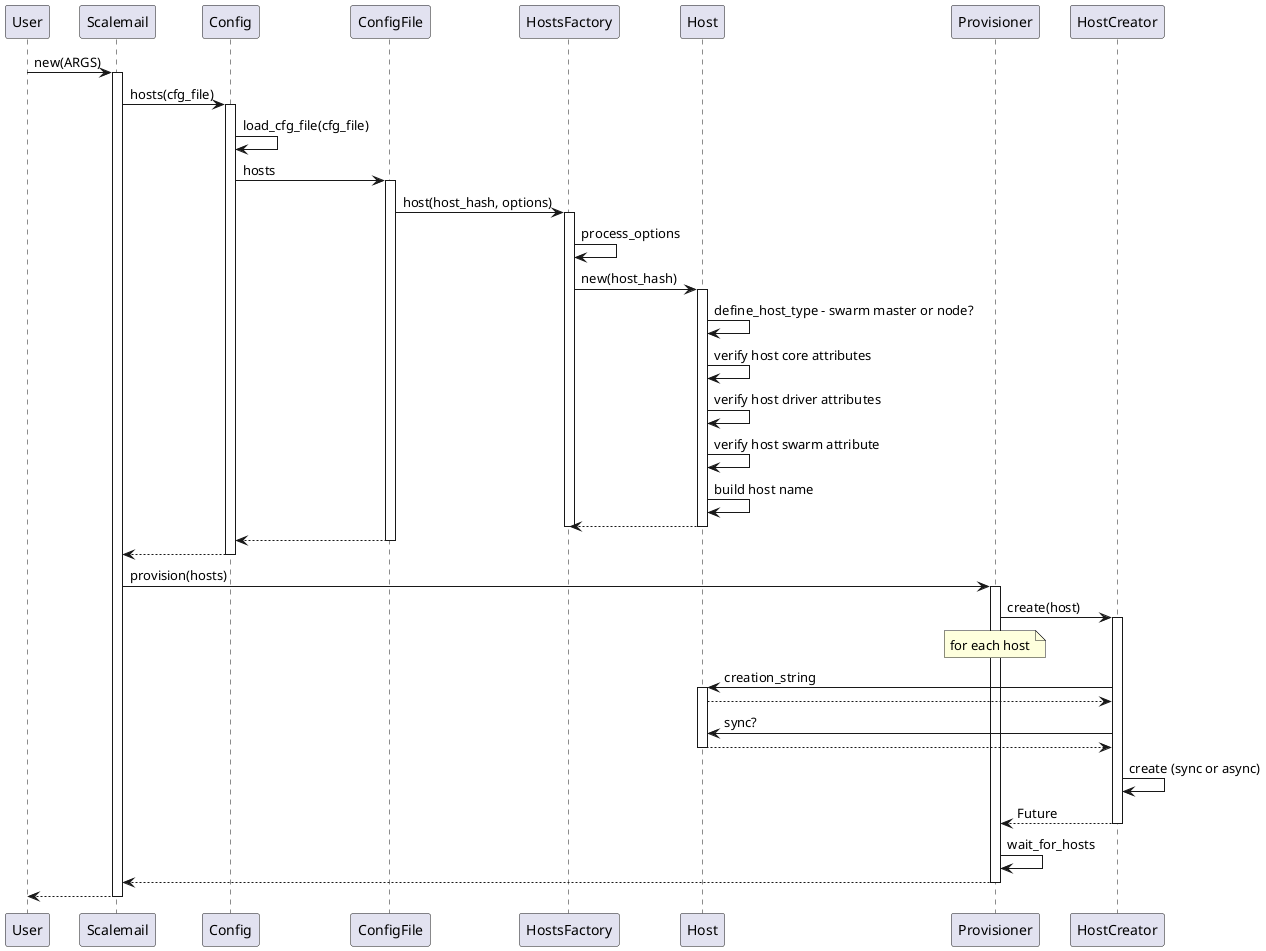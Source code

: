 @startuml
User -> Scalemail: new(ARGS)
activate Scalemail
  Scalemail -> Config: hosts(cfg_file)

  activate Config
    Config -> Config: load_cfg_file(cfg_file)
    Config -> ConfigFile: hosts
    activate ConfigFile
      ConfigFile -> HostsFactory: host(host_hash, options)
      activate HostsFactory
        HostsFactory -> HostsFactory: process_options
        HostsFactory -> Host: new(host_hash)
        activate Host
          Host -> Host: define_host_type - swarm master or node?
          Host -> Host: verify host core attributes
          Host ->Host: verify host driver attributes
          Host -> Host: verify host swarm attribute
          Host -> Host: build host name
          Host --> HostsFactory
        deactivate Host
      deactivate HostsFactory
      ConfigFile --> Config
    deactivate ConfigFile
    Config --> Scalemail
  deactivate Config

  Scalemail -> Provisioner: provision(hosts)

  activate Provisioner
    Provisioner -> HostCreator: create(host)
    note over Provisioner: for each host
    activate HostCreator 
      HostCreator -> Host: creation_string
      activate Host
        Host --> HostCreator
        HostCreator -> Host: sync?
        Host --> HostCreator
      deactivate Host
      HostCreator -> HostCreator: create (sync or async)
      HostCreator --> Provisioner: Future
    deactivate HostCreator
    Provisioner -> Provisioner: wait_for_hosts
    Provisioner --> Scalemail
  deactivate Provisioner

  Scalemail --> User
deactivate Scalemail
@enduml
